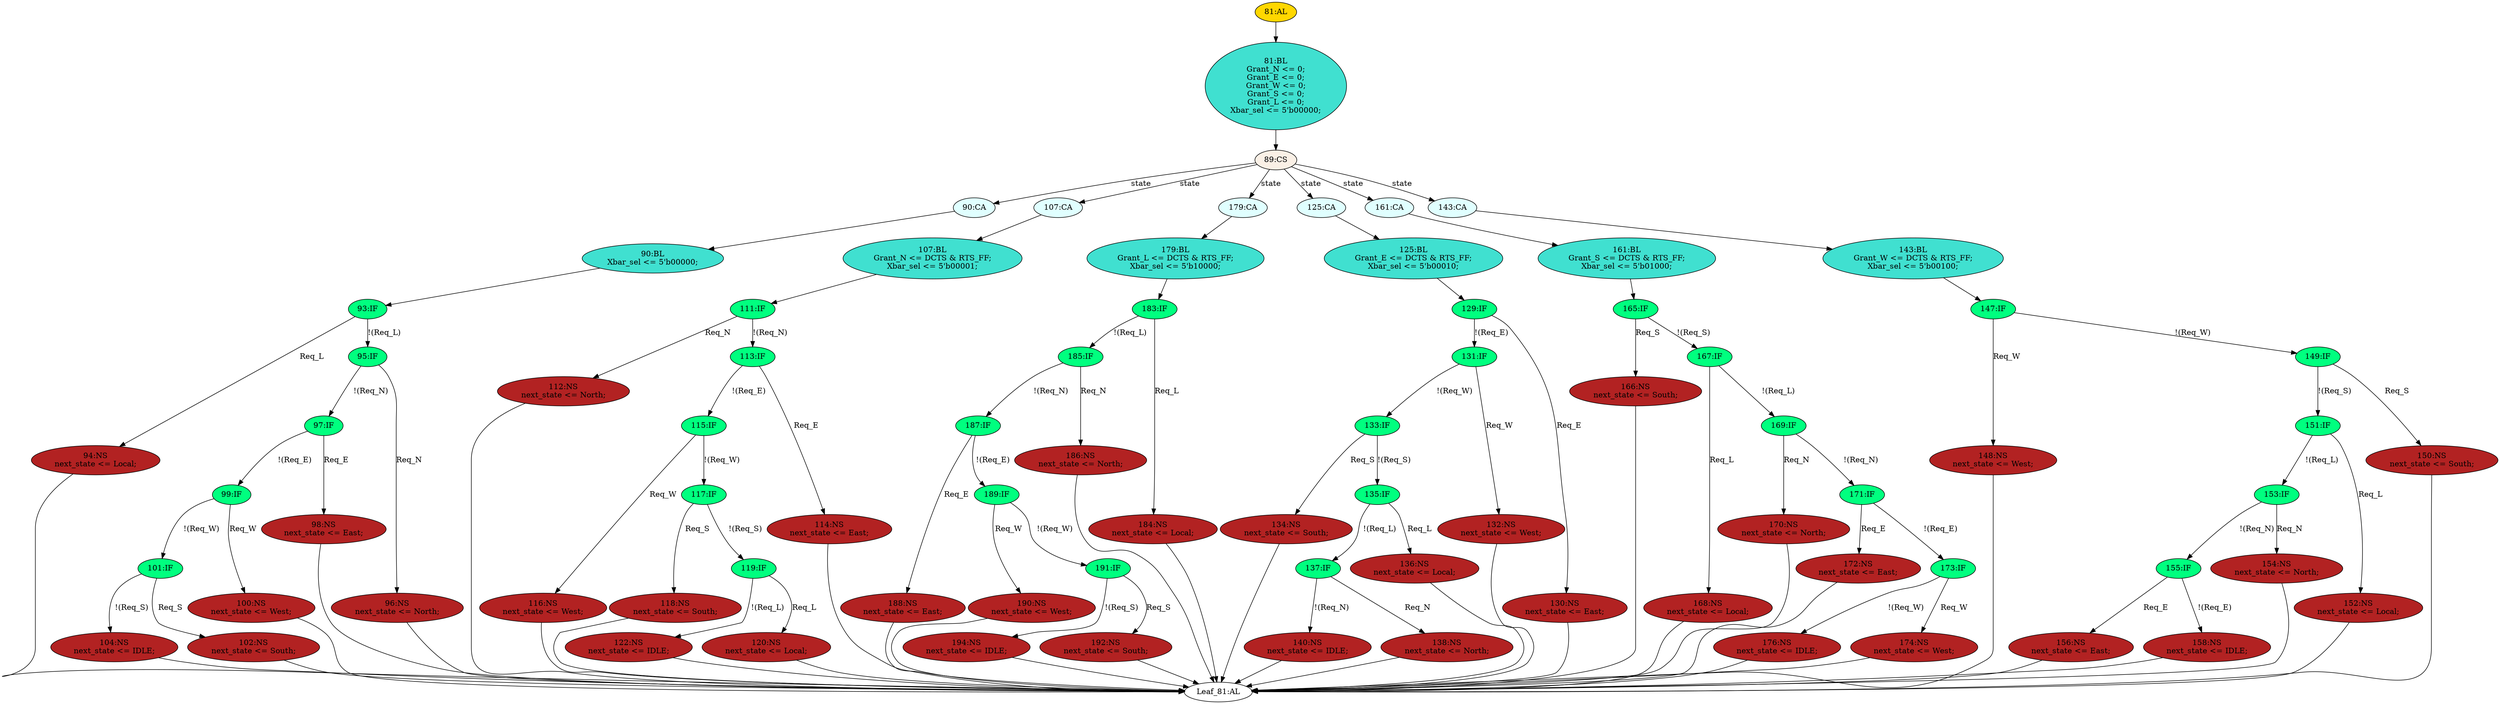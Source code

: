 strict digraph "" {
	node [label="\N"];
	"133:IF"	 [ast="<pyverilog.vparser.ast.IfStatement object at 0x7fdb0bedb050>",
		fillcolor=springgreen,
		label="133:IF",
		statements="[]",
		style=filled,
		typ=IfStatement];
	"134:NS"	 [ast="<pyverilog.vparser.ast.NonblockingSubstitution object at 0x7fdb0bedb610>",
		fillcolor=firebrick,
		label="134:NS
next_state <= South;",
		statements="[<pyverilog.vparser.ast.NonblockingSubstitution object at 0x7fdb0bedb610>]",
		style=filled,
		typ=NonblockingSubstitution];
	"133:IF" -> "134:NS"	 [cond="['Req_S']",
		label=Req_S,
		lineno=133];
	"135:IF"	 [ast="<pyverilog.vparser.ast.IfStatement object at 0x7fdb0bedb0d0>",
		fillcolor=springgreen,
		label="135:IF",
		statements="[]",
		style=filled,
		typ=IfStatement];
	"133:IF" -> "135:IF"	 [cond="['Req_S']",
		label="!(Req_S)",
		lineno=133];
	"115:IF"	 [ast="<pyverilog.vparser.ast.IfStatement object at 0x7fdb0bed6410>",
		fillcolor=springgreen,
		label="115:IF",
		statements="[]",
		style=filled,
		typ=IfStatement];
	"116:NS"	 [ast="<pyverilog.vparser.ast.NonblockingSubstitution object at 0x7fdb0bedbc10>",
		fillcolor=firebrick,
		label="116:NS
next_state <= West;",
		statements="[<pyverilog.vparser.ast.NonblockingSubstitution object at 0x7fdb0bedbc10>]",
		style=filled,
		typ=NonblockingSubstitution];
	"115:IF" -> "116:NS"	 [cond="['Req_W']",
		label=Req_W,
		lineno=115];
	"117:IF"	 [ast="<pyverilog.vparser.ast.IfStatement object at 0x7fdb0bedb750>",
		fillcolor=springgreen,
		label="117:IF",
		statements="[]",
		style=filled,
		typ=IfStatement];
	"115:IF" -> "117:IF"	 [cond="['Req_W']",
		label="!(Req_W)",
		lineno=115];
	"90:CA"	 [ast="<pyverilog.vparser.ast.Case object at 0x7fdb0bedbd90>",
		fillcolor=lightcyan,
		label="90:CA",
		statements="[]",
		style=filled,
		typ=Case];
	"90:BL"	 [ast="<pyverilog.vparser.ast.Block object at 0x7fdb0bedbe10>",
		fillcolor=turquoise,
		label="90:BL
Xbar_sel <= 5'b00000;",
		statements="[<pyverilog.vparser.ast.NonblockingSubstitution object at 0x7fdb0bedbe50>]",
		style=filled,
		typ=Block];
	"90:CA" -> "90:BL"	 [cond="[]",
		lineno=None];
	"187:IF"	 [ast="<pyverilog.vparser.ast.IfStatement object at 0x7fdb0bee19d0>",
		fillcolor=springgreen,
		label="187:IF",
		statements="[]",
		style=filled,
		typ=IfStatement];
	"188:NS"	 [ast="<pyverilog.vparser.ast.NonblockingSubstitution object at 0x7fdb0bee1ed0>",
		fillcolor=firebrick,
		label="188:NS
next_state <= East;",
		statements="[<pyverilog.vparser.ast.NonblockingSubstitution object at 0x7fdb0bee1ed0>]",
		style=filled,
		typ=NonblockingSubstitution];
	"187:IF" -> "188:NS"	 [cond="['Req_E']",
		label=Req_E,
		lineno=187];
	"189:IF"	 [ast="<pyverilog.vparser.ast.IfStatement object at 0x7fdb0bee1a10>",
		fillcolor=springgreen,
		label="189:IF",
		statements="[]",
		style=filled,
		typ=IfStatement];
	"187:IF" -> "189:IF"	 [cond="['Req_E']",
		label="!(Req_E)",
		lineno=187];
	"99:IF"	 [ast="<pyverilog.vparser.ast.IfStatement object at 0x7fdb0bee1090>",
		fillcolor=springgreen,
		label="99:IF",
		statements="[]",
		style=filled,
		typ=IfStatement];
	"101:IF"	 [ast="<pyverilog.vparser.ast.IfStatement object at 0x7fdb0bee10d0>",
		fillcolor=springgreen,
		label="101:IF",
		statements="[]",
		style=filled,
		typ=IfStatement];
	"99:IF" -> "101:IF"	 [cond="['Req_W']",
		label="!(Req_W)",
		lineno=99];
	"100:NS"	 [ast="<pyverilog.vparser.ast.NonblockingSubstitution object at 0x7fdb0bee13d0>",
		fillcolor=firebrick,
		label="100:NS
next_state <= West;",
		statements="[<pyverilog.vparser.ast.NonblockingSubstitution object at 0x7fdb0bee13d0>]",
		style=filled,
		typ=NonblockingSubstitution];
	"99:IF" -> "100:NS"	 [cond="['Req_W']",
		label=Req_W,
		lineno=99];
	"Leaf_81:AL"	 [def_var="['Grant_L', 'Grant_N', 'Grant_W', 'Grant_E', 'Xbar_sel', 'next_state', 'Grant_S']",
		label="Leaf_81:AL"];
	"134:NS" -> "Leaf_81:AL"	 [cond="[]",
		lineno=None];
	"161:BL"	 [ast="<pyverilog.vparser.ast.Block object at 0x7fdb0beeb810>",
		fillcolor=turquoise,
		label="161:BL
Grant_S <= DCTS & RTS_FF;
Xbar_sel <= 5'b01000;",
		statements="[<pyverilog.vparser.ast.NonblockingSubstitution object at 0x7fdb0beeb850>, <pyverilog.vparser.ast.NonblockingSubstitution object \
at 0x7fdb0beeba10>]",
		style=filled,
		typ=Block];
	"165:IF"	 [ast="<pyverilog.vparser.ast.IfStatement object at 0x7fdb0beebb50>",
		fillcolor=springgreen,
		label="165:IF",
		statements="[]",
		style=filled,
		typ=IfStatement];
	"161:BL" -> "165:IF"	 [cond="[]",
		lineno=None];
	"155:IF"	 [ast="<pyverilog.vparser.ast.IfStatement object at 0x7fdb0beeb350>",
		fillcolor=springgreen,
		label="155:IF",
		statements="[]",
		style=filled,
		typ=IfStatement];
	"156:NS"	 [ast="<pyverilog.vparser.ast.NonblockingSubstitution object at 0x7fdb0beeb4d0>",
		fillcolor=firebrick,
		label="156:NS
next_state <= East;",
		statements="[<pyverilog.vparser.ast.NonblockingSubstitution object at 0x7fdb0beeb4d0>]",
		style=filled,
		typ=NonblockingSubstitution];
	"155:IF" -> "156:NS"	 [cond="['Req_E']",
		label=Req_E,
		lineno=155];
	"158:NS"	 [ast="<pyverilog.vparser.ast.NonblockingSubstitution object at 0x7fdb0beeb390>",
		fillcolor=firebrick,
		label="158:NS
next_state <= IDLE;",
		statements="[<pyverilog.vparser.ast.NonblockingSubstitution object at 0x7fdb0beeb390>]",
		style=filled,
		typ=NonblockingSubstitution];
	"155:IF" -> "158:NS"	 [cond="['Req_E']",
		label="!(Req_E)",
		lineno=155];
	"166:NS"	 [ast="<pyverilog.vparser.ast.NonblockingSubstitution object at 0x7fdb0beeb650>",
		fillcolor=firebrick,
		label="166:NS
next_state <= South;",
		statements="[<pyverilog.vparser.ast.NonblockingSubstitution object at 0x7fdb0beeb650>]",
		style=filled,
		typ=NonblockingSubstitution];
	"166:NS" -> "Leaf_81:AL"	 [cond="[]",
		lineno=None];
	"156:NS" -> "Leaf_81:AL"	 [cond="[]",
		lineno=None];
	"137:IF"	 [ast="<pyverilog.vparser.ast.IfStatement object at 0x7fdb0bedb110>",
		fillcolor=springgreen,
		label="137:IF",
		statements="[]",
		style=filled,
		typ=IfStatement];
	"135:IF" -> "137:IF"	 [cond="['Req_L']",
		label="!(Req_L)",
		lineno=135];
	"136:NS"	 [ast="<pyverilog.vparser.ast.NonblockingSubstitution object at 0x7fdb0bedb490>",
		fillcolor=firebrick,
		label="136:NS
next_state <= Local;",
		statements="[<pyverilog.vparser.ast.NonblockingSubstitution object at 0x7fdb0bedb490>]",
		style=filled,
		typ=NonblockingSubstitution];
	"135:IF" -> "136:NS"	 [cond="['Req_L']",
		label=Req_L,
		lineno=135];
	"98:NS"	 [ast="<pyverilog.vparser.ast.NonblockingSubstitution object at 0x7fdb0bee1550>",
		fillcolor=firebrick,
		label="98:NS
next_state <= East;",
		statements="[<pyverilog.vparser.ast.NonblockingSubstitution object at 0x7fdb0bee1550>]",
		style=filled,
		typ=NonblockingSubstitution];
	"98:NS" -> "Leaf_81:AL"	 [cond="[]",
		lineno=None];
	"107:CA"	 [ast="<pyverilog.vparser.ast.Case object at 0x7fdb0be8b150>",
		fillcolor=lightcyan,
		label="107:CA",
		statements="[]",
		style=filled,
		typ=Case];
	"107:BL"	 [ast="<pyverilog.vparser.ast.Block object at 0x7fdb0be8b1d0>",
		fillcolor=turquoise,
		label="107:BL
Grant_N <= DCTS & RTS_FF;
Xbar_sel <= 5'b00001;",
		statements="[<pyverilog.vparser.ast.NonblockingSubstitution object at 0x7fdb0be8b210>, <pyverilog.vparser.ast.NonblockingSubstitution object \
at 0x7fdb0be8b410>]",
		style=filled,
		typ=Block];
	"107:CA" -> "107:BL"	 [cond="[]",
		lineno=None];
	"190:NS"	 [ast="<pyverilog.vparser.ast.NonblockingSubstitution object at 0x7fdb0bee1d50>",
		fillcolor=firebrick,
		label="190:NS
next_state <= West;",
		statements="[<pyverilog.vparser.ast.NonblockingSubstitution object at 0x7fdb0bee1d50>]",
		style=filled,
		typ=NonblockingSubstitution];
	"190:NS" -> "Leaf_81:AL"	 [cond="[]",
		lineno=None];
	"118:NS"	 [ast="<pyverilog.vparser.ast.NonblockingSubstitution object at 0x7fdb0bedba90>",
		fillcolor=firebrick,
		label="118:NS
next_state <= South;",
		statements="[<pyverilog.vparser.ast.NonblockingSubstitution object at 0x7fdb0bedba90>]",
		style=filled,
		typ=NonblockingSubstitution];
	"118:NS" -> "Leaf_81:AL"	 [cond="[]",
		lineno=None];
	"167:IF"	 [ast="<pyverilog.vparser.ast.IfStatement object at 0x7fdb0beebb90>",
		fillcolor=springgreen,
		label="167:IF",
		statements="[]",
		style=filled,
		typ=IfStatement];
	"168:NS"	 [ast="<pyverilog.vparser.ast.NonblockingSubstitution object at 0x7fdb0bef5290>",
		fillcolor=firebrick,
		label="168:NS
next_state <= Local;",
		statements="[<pyverilog.vparser.ast.NonblockingSubstitution object at 0x7fdb0bef5290>]",
		style=filled,
		typ=NonblockingSubstitution];
	"167:IF" -> "168:NS"	 [cond="['Req_L']",
		label=Req_L,
		lineno=167];
	"169:IF"	 [ast="<pyverilog.vparser.ast.IfStatement object at 0x7fdb0beebbd0>",
		fillcolor=springgreen,
		label="169:IF",
		statements="[]",
		style=filled,
		typ=IfStatement];
	"167:IF" -> "169:IF"	 [cond="['Req_L']",
		label="!(Req_L)",
		lineno=167];
	"148:NS"	 [ast="<pyverilog.vparser.ast.NonblockingSubstitution object at 0x7fdb0bef5450>",
		fillcolor=firebrick,
		label="148:NS
next_state <= West;",
		statements="[<pyverilog.vparser.ast.NonblockingSubstitution object at 0x7fdb0bef5450>]",
		style=filled,
		typ=NonblockingSubstitution];
	"148:NS" -> "Leaf_81:AL"	 [cond="[]",
		lineno=None];
	"172:NS"	 [ast="<pyverilog.vparser.ast.NonblockingSubstitution object at 0x7fdb0beebf50>",
		fillcolor=firebrick,
		label="172:NS
next_state <= East;",
		statements="[<pyverilog.vparser.ast.NonblockingSubstitution object at 0x7fdb0beebf50>]",
		style=filled,
		typ=NonblockingSubstitution];
	"172:NS" -> "Leaf_81:AL"	 [cond="[]",
		lineno=None];
	"179:CA"	 [ast="<pyverilog.vparser.ast.Case object at 0x7fdb0bef5590>",
		fillcolor=lightcyan,
		label="179:CA",
		statements="[]",
		style=filled,
		typ=Case];
	"179:BL"	 [ast="<pyverilog.vparser.ast.Block object at 0x7fdb0bef55d0>",
		fillcolor=turquoise,
		label="179:BL
Grant_L <= DCTS & RTS_FF;
Xbar_sel <= 5'b10000;",
		statements="[<pyverilog.vparser.ast.NonblockingSubstitution object at 0x7fdb0bef5610>, <pyverilog.vparser.ast.NonblockingSubstitution object \
at 0x7fdb0bef57d0>]",
		style=filled,
		typ=Block];
	"179:CA" -> "179:BL"	 [cond="[]",
		lineno=None];
	"143:BL"	 [ast="<pyverilog.vparser.ast.Block object at 0x7fdb0bef5e50>",
		fillcolor=turquoise,
		label="143:BL
Grant_W <= DCTS & RTS_FF;
Xbar_sel <= 5'b00100;",
		statements="[<pyverilog.vparser.ast.NonblockingSubstitution object at 0x7fdb0bef5b50>, <pyverilog.vparser.ast.NonblockingSubstitution object \
at 0x7fdb0bef5d10>]",
		style=filled,
		typ=Block];
	"147:IF"	 [ast="<pyverilog.vparser.ast.IfStatement object at 0x7fdb0bef5e90>",
		fillcolor=springgreen,
		label="147:IF",
		statements="[]",
		style=filled,
		typ=IfStatement];
	"143:BL" -> "147:IF"	 [cond="[]",
		lineno=None];
	"116:NS" -> "Leaf_81:AL"	 [cond="[]",
		lineno=None];
	"140:NS"	 [ast="<pyverilog.vparser.ast.NonblockingSubstitution object at 0x7fdb0bedb150>",
		fillcolor=firebrick,
		label="140:NS
next_state <= IDLE;",
		statements="[<pyverilog.vparser.ast.NonblockingSubstitution object at 0x7fdb0bedb150>]",
		style=filled,
		typ=NonblockingSubstitution];
	"140:NS" -> "Leaf_81:AL"	 [cond="[]",
		lineno=None];
	"94:NS"	 [ast="<pyverilog.vparser.ast.NonblockingSubstitution object at 0x7fdb0bee1850>",
		fillcolor=firebrick,
		label="94:NS
next_state <= Local;",
		statements="[<pyverilog.vparser.ast.NonblockingSubstitution object at 0x7fdb0bee1850>]",
		style=filled,
		typ=NonblockingSubstitution];
	"94:NS" -> "Leaf_81:AL"	 [cond="[]",
		lineno=None];
	"137:IF" -> "140:NS"	 [cond="['Req_N']",
		label="!(Req_N)",
		lineno=137];
	"138:NS"	 [ast="<pyverilog.vparser.ast.NonblockingSubstitution object at 0x7fdb0bedb310>",
		fillcolor=firebrick,
		label="138:NS
next_state <= North;",
		statements="[<pyverilog.vparser.ast.NonblockingSubstitution object at 0x7fdb0bedb310>]",
		style=filled,
		typ=NonblockingSubstitution];
	"137:IF" -> "138:NS"	 [cond="['Req_N']",
		label=Req_N,
		lineno=137];
	"122:NS"	 [ast="<pyverilog.vparser.ast.NonblockingSubstitution object at 0x7fdb0bedb7d0>",
		fillcolor=firebrick,
		label="122:NS
next_state <= IDLE;",
		statements="[<pyverilog.vparser.ast.NonblockingSubstitution object at 0x7fdb0bedb7d0>]",
		style=filled,
		typ=NonblockingSubstitution];
	"122:NS" -> "Leaf_81:AL"	 [cond="[]",
		lineno=None];
	"186:NS"	 [ast="<pyverilog.vparser.ast.NonblockingSubstitution object at 0x7fdb0beeb210>",
		fillcolor=firebrick,
		label="186:NS
next_state <= North;",
		statements="[<pyverilog.vparser.ast.NonblockingSubstitution object at 0x7fdb0beeb210>]",
		style=filled,
		typ=NonblockingSubstitution];
	"186:NS" -> "Leaf_81:AL"	 [cond="[]",
		lineno=None];
	"120:NS"	 [ast="<pyverilog.vparser.ast.NonblockingSubstitution object at 0x7fdb0bedb910>",
		fillcolor=firebrick,
		label="120:NS
next_state <= Local;",
		statements="[<pyverilog.vparser.ast.NonblockingSubstitution object at 0x7fdb0bedb910>]",
		style=filled,
		typ=NonblockingSubstitution];
	"120:NS" -> "Leaf_81:AL"	 [cond="[]",
		lineno=None];
	"104:NS"	 [ast="<pyverilog.vparser.ast.NonblockingSubstitution object at 0x7fdb0bee1110>",
		fillcolor=firebrick,
		label="104:NS
next_state <= IDLE;",
		statements="[<pyverilog.vparser.ast.NonblockingSubstitution object at 0x7fdb0bee1110>]",
		style=filled,
		typ=NonblockingSubstitution];
	"101:IF" -> "104:NS"	 [cond="['Req_S']",
		label="!(Req_S)",
		lineno=101];
	"102:NS"	 [ast="<pyverilog.vparser.ast.NonblockingSubstitution object at 0x7fdb0bee1250>",
		fillcolor=firebrick,
		label="102:NS
next_state <= South;",
		statements="[<pyverilog.vparser.ast.NonblockingSubstitution object at 0x7fdb0bee1250>]",
		style=filled,
		typ=NonblockingSubstitution];
	"101:IF" -> "102:NS"	 [cond="['Req_S']",
		label=Req_S,
		lineno=101];
	"151:IF"	 [ast="<pyverilog.vparser.ast.IfStatement object at 0x7fdb0bef5f10>",
		fillcolor=springgreen,
		label="151:IF",
		statements="[]",
		style=filled,
		typ=IfStatement];
	"153:IF"	 [ast="<pyverilog.vparser.ast.IfStatement object at 0x7fdb0bef5f50>",
		fillcolor=springgreen,
		label="153:IF",
		statements="[]",
		style=filled,
		typ=IfStatement];
	"151:IF" -> "153:IF"	 [cond="['Req_L']",
		label="!(Req_L)",
		lineno=151];
	"152:NS"	 [ast="<pyverilog.vparser.ast.NonblockingSubstitution object at 0x7fdb0be80150>",
		fillcolor=firebrick,
		label="152:NS
next_state <= Local;",
		statements="[<pyverilog.vparser.ast.NonblockingSubstitution object at 0x7fdb0be80150>]",
		style=filled,
		typ=NonblockingSubstitution];
	"151:IF" -> "152:NS"	 [cond="['Req_L']",
		label=Req_L,
		lineno=151];
	"185:IF"	 [ast="<pyverilog.vparser.ast.IfStatement object at 0x7fdb0bef5950>",
		fillcolor=springgreen,
		label="185:IF",
		statements="[]",
		style=filled,
		typ=IfStatement];
	"185:IF" -> "187:IF"	 [cond="['Req_N']",
		label="!(Req_N)",
		lineno=185];
	"185:IF" -> "186:NS"	 [cond="['Req_N']",
		label=Req_N,
		lineno=185];
	"158:NS" -> "Leaf_81:AL"	 [cond="[]",
		lineno=None];
	"173:IF"	 [ast="<pyverilog.vparser.ast.IfStatement object at 0x7fdb0beebc50>",
		fillcolor=springgreen,
		label="173:IF",
		statements="[]",
		style=filled,
		typ=IfStatement];
	"176:NS"	 [ast="<pyverilog.vparser.ast.NonblockingSubstitution object at 0x7fdb0beebc90>",
		fillcolor=firebrick,
		label="176:NS
next_state <= IDLE;",
		statements="[<pyverilog.vparser.ast.NonblockingSubstitution object at 0x7fdb0beebc90>]",
		style=filled,
		typ=NonblockingSubstitution];
	"173:IF" -> "176:NS"	 [cond="['Req_W']",
		label="!(Req_W)",
		lineno=173];
	"174:NS"	 [ast="<pyverilog.vparser.ast.NonblockingSubstitution object at 0x7fdb0beebdd0>",
		fillcolor=firebrick,
		label="174:NS
next_state <= West;",
		statements="[<pyverilog.vparser.ast.NonblockingSubstitution object at 0x7fdb0beebdd0>]",
		style=filled,
		typ=NonblockingSubstitution];
	"173:IF" -> "174:NS"	 [cond="['Req_W']",
		label=Req_W,
		lineno=173];
	"93:IF"	 [ast="<pyverilog.vparser.ast.IfStatement object at 0x7fdb0bedbf90>",
		fillcolor=springgreen,
		label="93:IF",
		statements="[]",
		style=filled,
		typ=IfStatement];
	"93:IF" -> "94:NS"	 [cond="['Req_L']",
		label=Req_L,
		lineno=93];
	"95:IF"	 [ast="<pyverilog.vparser.ast.IfStatement object at 0x7fdb0bedbfd0>",
		fillcolor=springgreen,
		label="95:IF",
		statements="[]",
		style=filled,
		typ=IfStatement];
	"93:IF" -> "95:IF"	 [cond="['Req_L']",
		label="!(Req_L)",
		lineno=93];
	"131:IF"	 [ast="<pyverilog.vparser.ast.IfStatement object at 0x7fdb0be806d0>",
		fillcolor=springgreen,
		label="131:IF",
		statements="[]",
		style=filled,
		typ=IfStatement];
	"131:IF" -> "133:IF"	 [cond="['Req_W']",
		label="!(Req_W)",
		lineno=131];
	"132:NS"	 [ast="<pyverilog.vparser.ast.NonblockingSubstitution object at 0x7fdb0be80710>",
		fillcolor=firebrick,
		label="132:NS
next_state <= West;",
		statements="[<pyverilog.vparser.ast.NonblockingSubstitution object at 0x7fdb0be80710>]",
		style=filled,
		typ=NonblockingSubstitution];
	"131:IF" -> "132:NS"	 [cond="['Req_W']",
		label=Req_W,
		lineno=131];
	"147:IF" -> "148:NS"	 [cond="['Req_W']",
		label=Req_W,
		lineno=147];
	"149:IF"	 [ast="<pyverilog.vparser.ast.IfStatement object at 0x7fdb0bef5ed0>",
		fillcolor=springgreen,
		label="149:IF",
		statements="[]",
		style=filled,
		typ=IfStatement];
	"147:IF" -> "149:IF"	 [cond="['Req_W']",
		label="!(Req_W)",
		lineno=147];
	"119:IF"	 [ast="<pyverilog.vparser.ast.IfStatement object at 0x7fdb0bedb790>",
		fillcolor=springgreen,
		label="119:IF",
		statements="[]",
		style=filled,
		typ=IfStatement];
	"119:IF" -> "122:NS"	 [cond="['Req_L']",
		label="!(Req_L)",
		lineno=119];
	"119:IF" -> "120:NS"	 [cond="['Req_L']",
		label=Req_L,
		lineno=119];
	"81:BL"	 [ast="<pyverilog.vparser.ast.Block object at 0x7fdb0be8b050>",
		fillcolor=turquoise,
		label="81:BL
Grant_N <= 0;
Grant_E <= 0;
Grant_W <= 0;
Grant_S <= 0;
Grant_L <= 0;
Xbar_sel <= 5'b00000;",
		statements="[<pyverilog.vparser.ast.NonblockingSubstitution object at 0x7fdb0be80890>, <pyverilog.vparser.ast.NonblockingSubstitution object \
at 0x7fdb0be809d0>, <pyverilog.vparser.ast.NonblockingSubstitution object at 0x7fdb0be80b10>, <pyverilog.vparser.ast.NonblockingSubstitution \
object at 0x7fdb0be80c50>, <pyverilog.vparser.ast.NonblockingSubstitution object at 0x7fdb0be80d90>, <pyverilog.vparser.ast.NonblockingSubstitution \
object at 0x7fdb0be80ed0>]",
		style=filled,
		typ=Block];
	"89:CS"	 [ast="<pyverilog.vparser.ast.CaseStatement object at 0x7fdb0be8b090>",
		fillcolor=linen,
		label="89:CS",
		statements="[]",
		style=filled,
		typ=CaseStatement];
	"81:BL" -> "89:CS"	 [cond="[]",
		lineno=None];
	"150:NS"	 [ast="<pyverilog.vparser.ast.NonblockingSubstitution object at 0x7fdb0be802d0>",
		fillcolor=firebrick,
		label="150:NS
next_state <= South;",
		statements="[<pyverilog.vparser.ast.NonblockingSubstitution object at 0x7fdb0be802d0>]",
		style=filled,
		typ=NonblockingSubstitution];
	"150:NS" -> "Leaf_81:AL"	 [cond="[]",
		lineno=None];
	"194:NS"	 [ast="<pyverilog.vparser.ast.NonblockingSubstitution object at 0x7fdb0bee1a90>",
		fillcolor=firebrick,
		label="194:NS
next_state <= IDLE;",
		statements="[<pyverilog.vparser.ast.NonblockingSubstitution object at 0x7fdb0bee1a90>]",
		style=filled,
		typ=NonblockingSubstitution];
	"194:NS" -> "Leaf_81:AL"	 [cond="[]",
		lineno=None];
	"90:BL" -> "93:IF"	 [cond="[]",
		lineno=None];
	"112:NS"	 [ast="<pyverilog.vparser.ast.NonblockingSubstitution object at 0x7fdb0beeb090>",
		fillcolor=firebrick,
		label="112:NS
next_state <= North;",
		statements="[<pyverilog.vparser.ast.NonblockingSubstitution object at 0x7fdb0beeb090>]",
		style=filled,
		typ=NonblockingSubstitution];
	"112:NS" -> "Leaf_81:AL"	 [cond="[]",
		lineno=None];
	"117:IF" -> "118:NS"	 [cond="['Req_S']",
		label=Req_S,
		lineno=117];
	"117:IF" -> "119:IF"	 [cond="['Req_S']",
		label="!(Req_S)",
		lineno=117];
	"125:CA"	 [ast="<pyverilog.vparser.ast.Case object at 0x7fdb0be8b550>",
		fillcolor=lightcyan,
		label="125:CA",
		statements="[]",
		style=filled,
		typ=Case];
	"125:BL"	 [ast="<pyverilog.vparser.ast.Block object at 0x7fdb0be8b5d0>",
		fillcolor=turquoise,
		label="125:BL
Grant_E <= DCTS & RTS_FF;
Xbar_sel <= 5'b00010;",
		statements="[<pyverilog.vparser.ast.NonblockingSubstitution object at 0x7fdb0be8b610>, <pyverilog.vparser.ast.NonblockingSubstitution object \
at 0x7fdb0be8b810>]",
		style=filled,
		typ=Block];
	"125:CA" -> "125:BL"	 [cond="[]",
		lineno=None];
	"97:IF"	 [ast="<pyverilog.vparser.ast.IfStatement object at 0x7fdb0bee1050>",
		fillcolor=springgreen,
		label="97:IF",
		statements="[]",
		style=filled,
		typ=IfStatement];
	"97:IF" -> "99:IF"	 [cond="['Req_E']",
		label="!(Req_E)",
		lineno=97];
	"97:IF" -> "98:NS"	 [cond="['Req_E']",
		label=Req_E,
		lineno=97];
	"81:AL"	 [ast="<pyverilog.vparser.ast.Always object at 0x7fdb0be8bc10>",
		clk_sens=False,
		fillcolor=gold,
		label="81:AL",
		sens="['state', 'Req_N', 'Req_E', 'Req_W', 'Req_S', 'Req_L', 'DCTS', 'RTS_FF']",
		statements="[]",
		style=filled,
		typ=Always,
		use_var="['Req_S', 'Req_W', 'DCTS', 'state', 'RTS_FF', 'Req_E', 'Req_L', 'Req_N']"];
	"81:AL" -> "81:BL"	 [cond="[]",
		lineno=None];
	"168:NS" -> "Leaf_81:AL"	 [cond="[]",
		lineno=None];
	"114:NS"	 [ast="<pyverilog.vparser.ast.NonblockingSubstitution object at 0x7fdb0be80510>",
		fillcolor=firebrick,
		label="114:NS
next_state <= East;",
		statements="[<pyverilog.vparser.ast.NonblockingSubstitution object at 0x7fdb0be80510>]",
		style=filled,
		typ=NonblockingSubstitution];
	"114:NS" -> "Leaf_81:AL"	 [cond="[]",
		lineno=None];
	"100:NS" -> "Leaf_81:AL"	 [cond="[]",
		lineno=None];
	"96:NS"	 [ast="<pyverilog.vparser.ast.NonblockingSubstitution object at 0x7fdb0bee16d0>",
		fillcolor=firebrick,
		label="96:NS
next_state <= North;",
		statements="[<pyverilog.vparser.ast.NonblockingSubstitution object at 0x7fdb0bee16d0>]",
		style=filled,
		typ=NonblockingSubstitution];
	"96:NS" -> "Leaf_81:AL"	 [cond="[]",
		lineno=None];
	"95:IF" -> "97:IF"	 [cond="['Req_N']",
		label="!(Req_N)",
		lineno=95];
	"95:IF" -> "96:NS"	 [cond="['Req_N']",
		label=Req_N,
		lineno=95];
	"170:NS"	 [ast="<pyverilog.vparser.ast.NonblockingSubstitution object at 0x7fdb0bef5110>",
		fillcolor=firebrick,
		label="170:NS
next_state <= North;",
		statements="[<pyverilog.vparser.ast.NonblockingSubstitution object at 0x7fdb0bef5110>]",
		style=filled,
		typ=NonblockingSubstitution];
	"169:IF" -> "170:NS"	 [cond="['Req_N']",
		label=Req_N,
		lineno=169];
	"171:IF"	 [ast="<pyverilog.vparser.ast.IfStatement object at 0x7fdb0beebc10>",
		fillcolor=springgreen,
		label="171:IF",
		statements="[]",
		style=filled,
		typ=IfStatement];
	"169:IF" -> "171:IF"	 [cond="['Req_N']",
		label="!(Req_N)",
		lineno=169];
	"104:NS" -> "Leaf_81:AL"	 [cond="[]",
		lineno=None];
	"170:NS" -> "Leaf_81:AL"	 [cond="[]",
		lineno=None];
	"111:IF"	 [ast="<pyverilog.vparser.ast.IfStatement object at 0x7fdb0be80490>",
		fillcolor=springgreen,
		label="111:IF",
		statements="[]",
		style=filled,
		typ=IfStatement];
	"111:IF" -> "112:NS"	 [cond="['Req_N']",
		label=Req_N,
		lineno=111];
	"113:IF"	 [ast="<pyverilog.vparser.ast.IfStatement object at 0x7fdb0be804d0>",
		fillcolor=springgreen,
		label="113:IF",
		statements="[]",
		style=filled,
		typ=IfStatement];
	"111:IF" -> "113:IF"	 [cond="['Req_N']",
		label="!(Req_N)",
		lineno=111];
	"89:CS" -> "90:CA"	 [cond="['state']",
		label=state,
		lineno=89];
	"89:CS" -> "107:CA"	 [cond="['state']",
		label=state,
		lineno=89];
	"89:CS" -> "179:CA"	 [cond="['state']",
		label=state,
		lineno=89];
	"89:CS" -> "125:CA"	 [cond="['state']",
		label=state,
		lineno=89];
	"161:CA"	 [ast="<pyverilog.vparser.ast.Case object at 0x7fdb0beeb790>",
		fillcolor=lightcyan,
		label="161:CA",
		statements="[]",
		style=filled,
		typ=Case];
	"89:CS" -> "161:CA"	 [cond="['state']",
		label=state,
		lineno=89];
	"143:CA"	 [ast="<pyverilog.vparser.ast.Case object at 0x7fdb0be8bb10>",
		fillcolor=lightcyan,
		label="143:CA",
		statements="[]",
		style=filled,
		typ=Case];
	"89:CS" -> "143:CA"	 [cond="['state']",
		label=state,
		lineno=89];
	"130:NS"	 [ast="<pyverilog.vparser.ast.NonblockingSubstitution object at 0x7fdb0be8b990>",
		fillcolor=firebrick,
		label="130:NS
next_state <= East;",
		statements="[<pyverilog.vparser.ast.NonblockingSubstitution object at 0x7fdb0be8b990>]",
		style=filled,
		typ=NonblockingSubstitution];
	"130:NS" -> "Leaf_81:AL"	 [cond="[]",
		lineno=None];
	"138:NS" -> "Leaf_81:AL"	 [cond="[]",
		lineno=None];
	"188:NS" -> "Leaf_81:AL"	 [cond="[]",
		lineno=None];
	"176:NS" -> "Leaf_81:AL"	 [cond="[]",
		lineno=None];
	"191:IF"	 [ast="<pyverilog.vparser.ast.IfStatement object at 0x7fdb0bee1a50>",
		fillcolor=springgreen,
		label="191:IF",
		statements="[]",
		style=filled,
		typ=IfStatement];
	"191:IF" -> "194:NS"	 [cond="['Req_S']",
		label="!(Req_S)",
		lineno=191];
	"192:NS"	 [ast="<pyverilog.vparser.ast.NonblockingSubstitution object at 0x7fdb0bee1bd0>",
		fillcolor=firebrick,
		label="192:NS
next_state <= South;",
		statements="[<pyverilog.vparser.ast.NonblockingSubstitution object at 0x7fdb0bee1bd0>]",
		style=filled,
		typ=NonblockingSubstitution];
	"191:IF" -> "192:NS"	 [cond="['Req_S']",
		label=Req_S,
		lineno=191];
	"153:IF" -> "155:IF"	 [cond="['Req_N']",
		label="!(Req_N)",
		lineno=153];
	"154:NS"	 [ast="<pyverilog.vparser.ast.NonblockingSubstitution object at 0x7fdb0bef5f90>",
		fillcolor=firebrick,
		label="154:NS
next_state <= North;",
		statements="[<pyverilog.vparser.ast.NonblockingSubstitution object at 0x7fdb0bef5f90>]",
		style=filled,
		typ=NonblockingSubstitution];
	"153:IF" -> "154:NS"	 [cond="['Req_N']",
		label=Req_N,
		lineno=153];
	"183:IF"	 [ast="<pyverilog.vparser.ast.IfStatement object at 0x7fdb0bef5910>",
		fillcolor=springgreen,
		label="183:IF",
		statements="[]",
		style=filled,
		typ=IfStatement];
	"183:IF" -> "185:IF"	 [cond="['Req_L']",
		label="!(Req_L)",
		lineno=183];
	"184:NS"	 [ast="<pyverilog.vparser.ast.NonblockingSubstitution object at 0x7fdb0bef59d0>",
		fillcolor=firebrick,
		label="184:NS
next_state <= Local;",
		statements="[<pyverilog.vparser.ast.NonblockingSubstitution object at 0x7fdb0bef59d0>]",
		style=filled,
		typ=NonblockingSubstitution];
	"183:IF" -> "184:NS"	 [cond="['Req_L']",
		label=Req_L,
		lineno=183];
	"192:NS" -> "Leaf_81:AL"	 [cond="[]",
		lineno=None];
	"171:IF" -> "172:NS"	 [cond="['Req_E']",
		label=Req_E,
		lineno=171];
	"171:IF" -> "173:IF"	 [cond="['Req_E']",
		label="!(Req_E)",
		lineno=171];
	"136:NS" -> "Leaf_81:AL"	 [cond="[]",
		lineno=None];
	"184:NS" -> "Leaf_81:AL"	 [cond="[]",
		lineno=None];
	"179:BL" -> "183:IF"	 [cond="[]",
		lineno=None];
	"161:CA" -> "161:BL"	 [cond="[]",
		lineno=None];
	"107:BL" -> "111:IF"	 [cond="[]",
		lineno=None];
	"113:IF" -> "115:IF"	 [cond="['Req_E']",
		label="!(Req_E)",
		lineno=113];
	"113:IF" -> "114:NS"	 [cond="['Req_E']",
		label=Req_E,
		lineno=113];
	"129:IF"	 [ast="<pyverilog.vparser.ast.IfStatement object at 0x7fdb0be8b950>",
		fillcolor=springgreen,
		label="129:IF",
		statements="[]",
		style=filled,
		typ=IfStatement];
	"125:BL" -> "129:IF"	 [cond="[]",
		lineno=None];
	"152:NS" -> "Leaf_81:AL"	 [cond="[]",
		lineno=None];
	"143:CA" -> "143:BL"	 [cond="[]",
		lineno=None];
	"154:NS" -> "Leaf_81:AL"	 [cond="[]",
		lineno=None];
	"102:NS" -> "Leaf_81:AL"	 [cond="[]",
		lineno=None];
	"149:IF" -> "151:IF"	 [cond="['Req_S']",
		label="!(Req_S)",
		lineno=149];
	"149:IF" -> "150:NS"	 [cond="['Req_S']",
		label=Req_S,
		lineno=149];
	"132:NS" -> "Leaf_81:AL"	 [cond="[]",
		lineno=None];
	"165:IF" -> "166:NS"	 [cond="['Req_S']",
		label=Req_S,
		lineno=165];
	"165:IF" -> "167:IF"	 [cond="['Req_S']",
		label="!(Req_S)",
		lineno=165];
	"174:NS" -> "Leaf_81:AL"	 [cond="[]",
		lineno=None];
	"189:IF" -> "190:NS"	 [cond="['Req_W']",
		label=Req_W,
		lineno=189];
	"189:IF" -> "191:IF"	 [cond="['Req_W']",
		label="!(Req_W)",
		lineno=189];
	"129:IF" -> "131:IF"	 [cond="['Req_E']",
		label="!(Req_E)",
		lineno=129];
	"129:IF" -> "130:NS"	 [cond="['Req_E']",
		label=Req_E,
		lineno=129];
}
